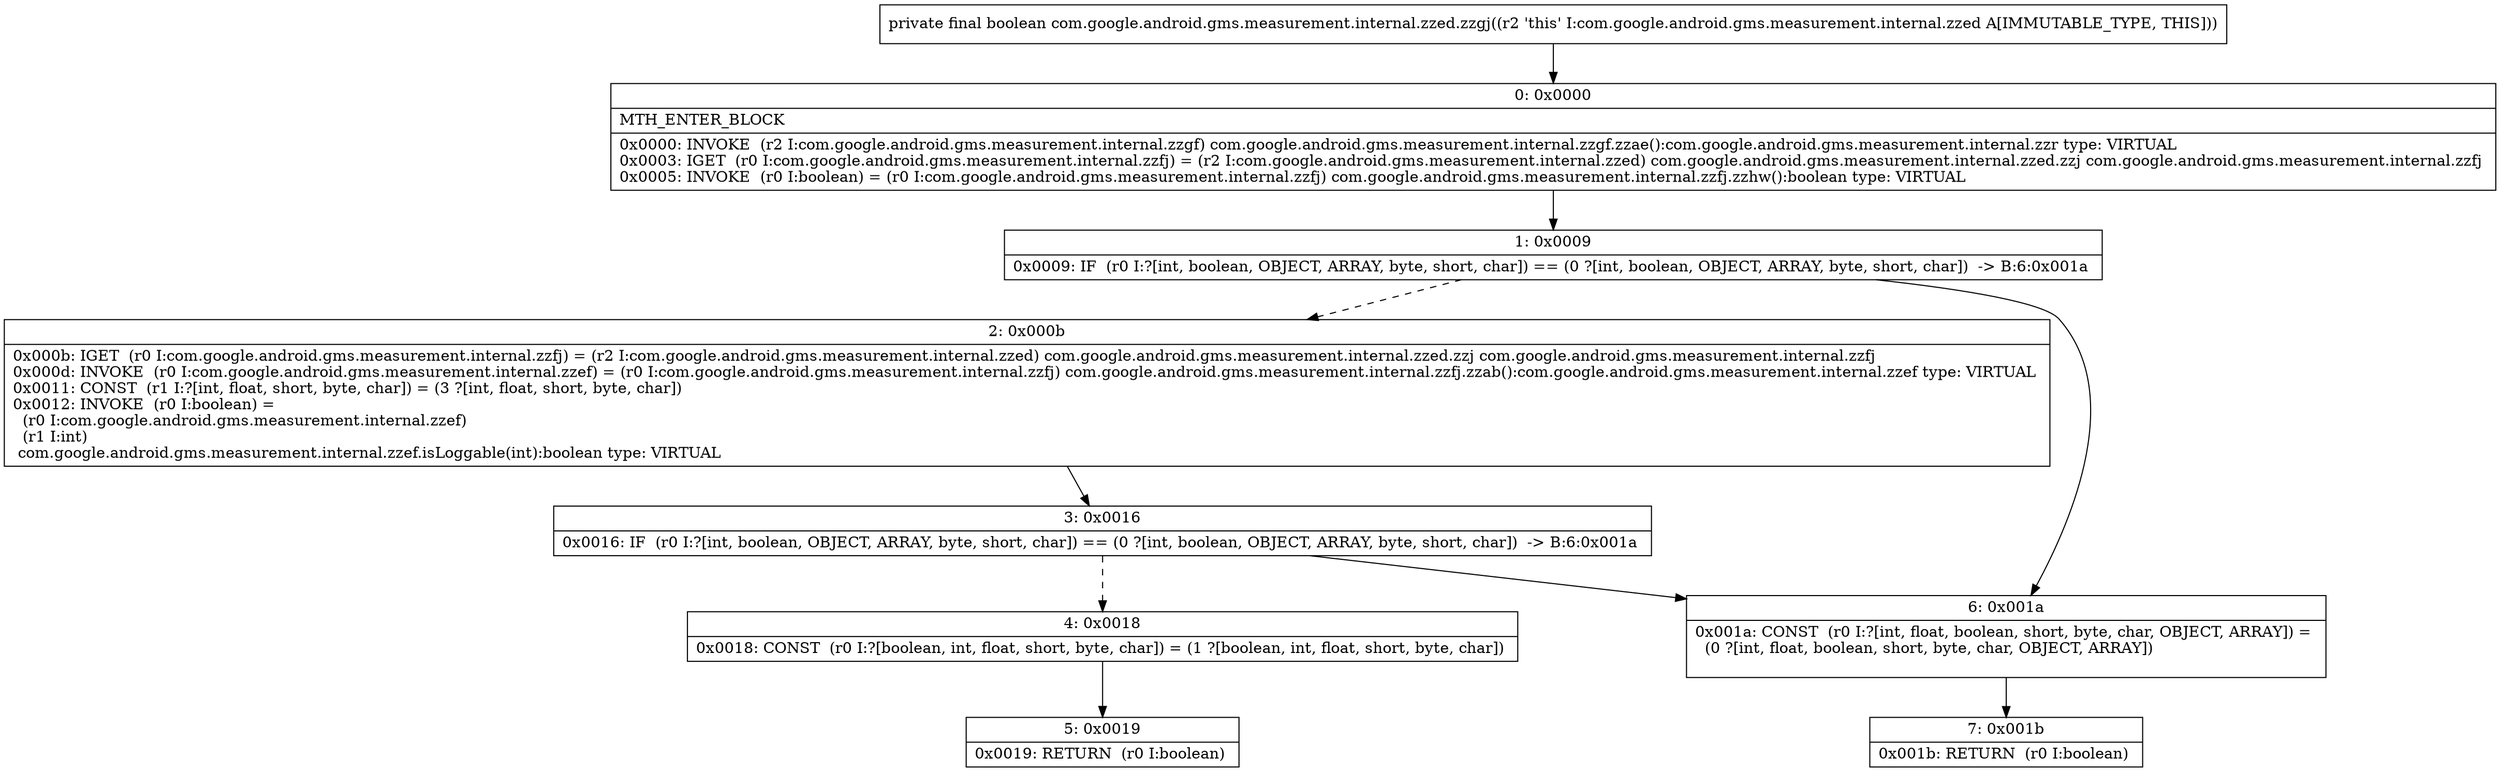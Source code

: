 digraph "CFG forcom.google.android.gms.measurement.internal.zzed.zzgj()Z" {
Node_0 [shape=record,label="{0\:\ 0x0000|MTH_ENTER_BLOCK\l|0x0000: INVOKE  (r2 I:com.google.android.gms.measurement.internal.zzgf) com.google.android.gms.measurement.internal.zzgf.zzae():com.google.android.gms.measurement.internal.zzr type: VIRTUAL \l0x0003: IGET  (r0 I:com.google.android.gms.measurement.internal.zzfj) = (r2 I:com.google.android.gms.measurement.internal.zzed) com.google.android.gms.measurement.internal.zzed.zzj com.google.android.gms.measurement.internal.zzfj \l0x0005: INVOKE  (r0 I:boolean) = (r0 I:com.google.android.gms.measurement.internal.zzfj) com.google.android.gms.measurement.internal.zzfj.zzhw():boolean type: VIRTUAL \l}"];
Node_1 [shape=record,label="{1\:\ 0x0009|0x0009: IF  (r0 I:?[int, boolean, OBJECT, ARRAY, byte, short, char]) == (0 ?[int, boolean, OBJECT, ARRAY, byte, short, char])  \-\> B:6:0x001a \l}"];
Node_2 [shape=record,label="{2\:\ 0x000b|0x000b: IGET  (r0 I:com.google.android.gms.measurement.internal.zzfj) = (r2 I:com.google.android.gms.measurement.internal.zzed) com.google.android.gms.measurement.internal.zzed.zzj com.google.android.gms.measurement.internal.zzfj \l0x000d: INVOKE  (r0 I:com.google.android.gms.measurement.internal.zzef) = (r0 I:com.google.android.gms.measurement.internal.zzfj) com.google.android.gms.measurement.internal.zzfj.zzab():com.google.android.gms.measurement.internal.zzef type: VIRTUAL \l0x0011: CONST  (r1 I:?[int, float, short, byte, char]) = (3 ?[int, float, short, byte, char]) \l0x0012: INVOKE  (r0 I:boolean) = \l  (r0 I:com.google.android.gms.measurement.internal.zzef)\l  (r1 I:int)\l com.google.android.gms.measurement.internal.zzef.isLoggable(int):boolean type: VIRTUAL \l}"];
Node_3 [shape=record,label="{3\:\ 0x0016|0x0016: IF  (r0 I:?[int, boolean, OBJECT, ARRAY, byte, short, char]) == (0 ?[int, boolean, OBJECT, ARRAY, byte, short, char])  \-\> B:6:0x001a \l}"];
Node_4 [shape=record,label="{4\:\ 0x0018|0x0018: CONST  (r0 I:?[boolean, int, float, short, byte, char]) = (1 ?[boolean, int, float, short, byte, char]) \l}"];
Node_5 [shape=record,label="{5\:\ 0x0019|0x0019: RETURN  (r0 I:boolean) \l}"];
Node_6 [shape=record,label="{6\:\ 0x001a|0x001a: CONST  (r0 I:?[int, float, boolean, short, byte, char, OBJECT, ARRAY]) = \l  (0 ?[int, float, boolean, short, byte, char, OBJECT, ARRAY])\l \l}"];
Node_7 [shape=record,label="{7\:\ 0x001b|0x001b: RETURN  (r0 I:boolean) \l}"];
MethodNode[shape=record,label="{private final boolean com.google.android.gms.measurement.internal.zzed.zzgj((r2 'this' I:com.google.android.gms.measurement.internal.zzed A[IMMUTABLE_TYPE, THIS])) }"];
MethodNode -> Node_0;
Node_0 -> Node_1;
Node_1 -> Node_2[style=dashed];
Node_1 -> Node_6;
Node_2 -> Node_3;
Node_3 -> Node_4[style=dashed];
Node_3 -> Node_6;
Node_4 -> Node_5;
Node_6 -> Node_7;
}

